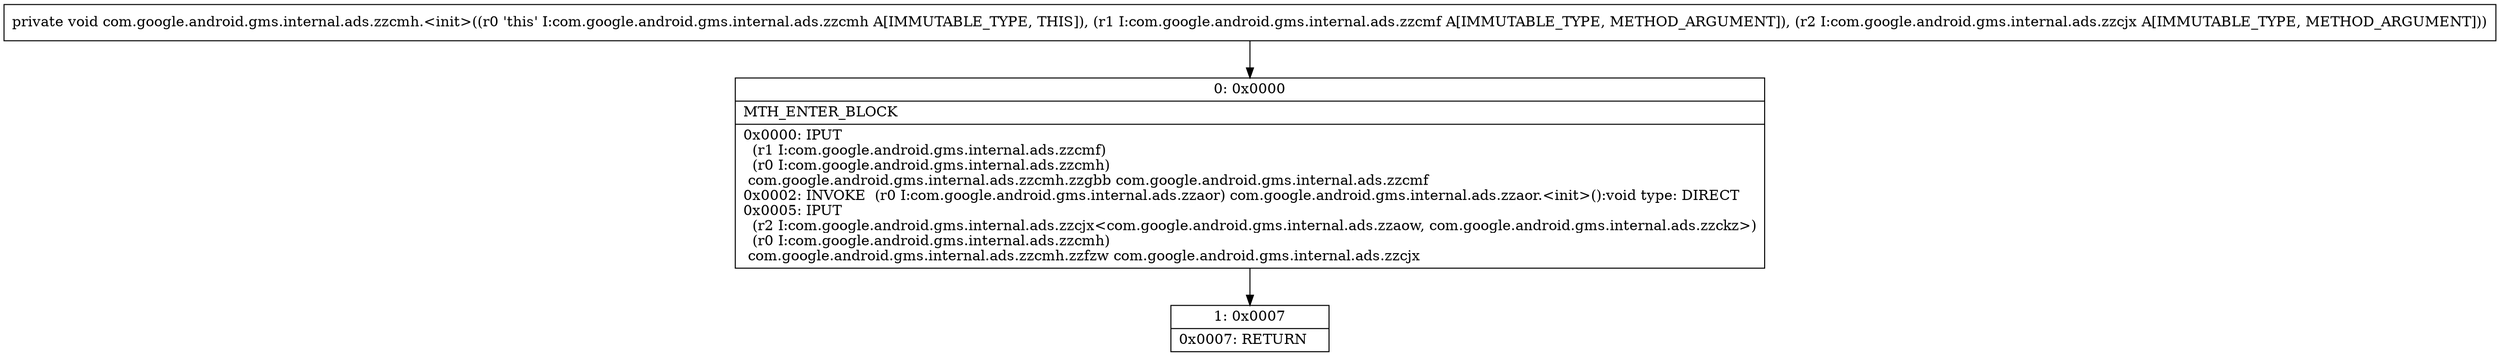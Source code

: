 digraph "CFG forcom.google.android.gms.internal.ads.zzcmh.\<init\>(Lcom\/google\/android\/gms\/internal\/ads\/zzcmf;Lcom\/google\/android\/gms\/internal\/ads\/zzcjx;)V" {
Node_0 [shape=record,label="{0\:\ 0x0000|MTH_ENTER_BLOCK\l|0x0000: IPUT  \l  (r1 I:com.google.android.gms.internal.ads.zzcmf)\l  (r0 I:com.google.android.gms.internal.ads.zzcmh)\l com.google.android.gms.internal.ads.zzcmh.zzgbb com.google.android.gms.internal.ads.zzcmf \l0x0002: INVOKE  (r0 I:com.google.android.gms.internal.ads.zzaor) com.google.android.gms.internal.ads.zzaor.\<init\>():void type: DIRECT \l0x0005: IPUT  \l  (r2 I:com.google.android.gms.internal.ads.zzcjx\<com.google.android.gms.internal.ads.zzaow, com.google.android.gms.internal.ads.zzckz\>)\l  (r0 I:com.google.android.gms.internal.ads.zzcmh)\l com.google.android.gms.internal.ads.zzcmh.zzfzw com.google.android.gms.internal.ads.zzcjx \l}"];
Node_1 [shape=record,label="{1\:\ 0x0007|0x0007: RETURN   \l}"];
MethodNode[shape=record,label="{private void com.google.android.gms.internal.ads.zzcmh.\<init\>((r0 'this' I:com.google.android.gms.internal.ads.zzcmh A[IMMUTABLE_TYPE, THIS]), (r1 I:com.google.android.gms.internal.ads.zzcmf A[IMMUTABLE_TYPE, METHOD_ARGUMENT]), (r2 I:com.google.android.gms.internal.ads.zzcjx A[IMMUTABLE_TYPE, METHOD_ARGUMENT])) }"];
MethodNode -> Node_0;
Node_0 -> Node_1;
}

